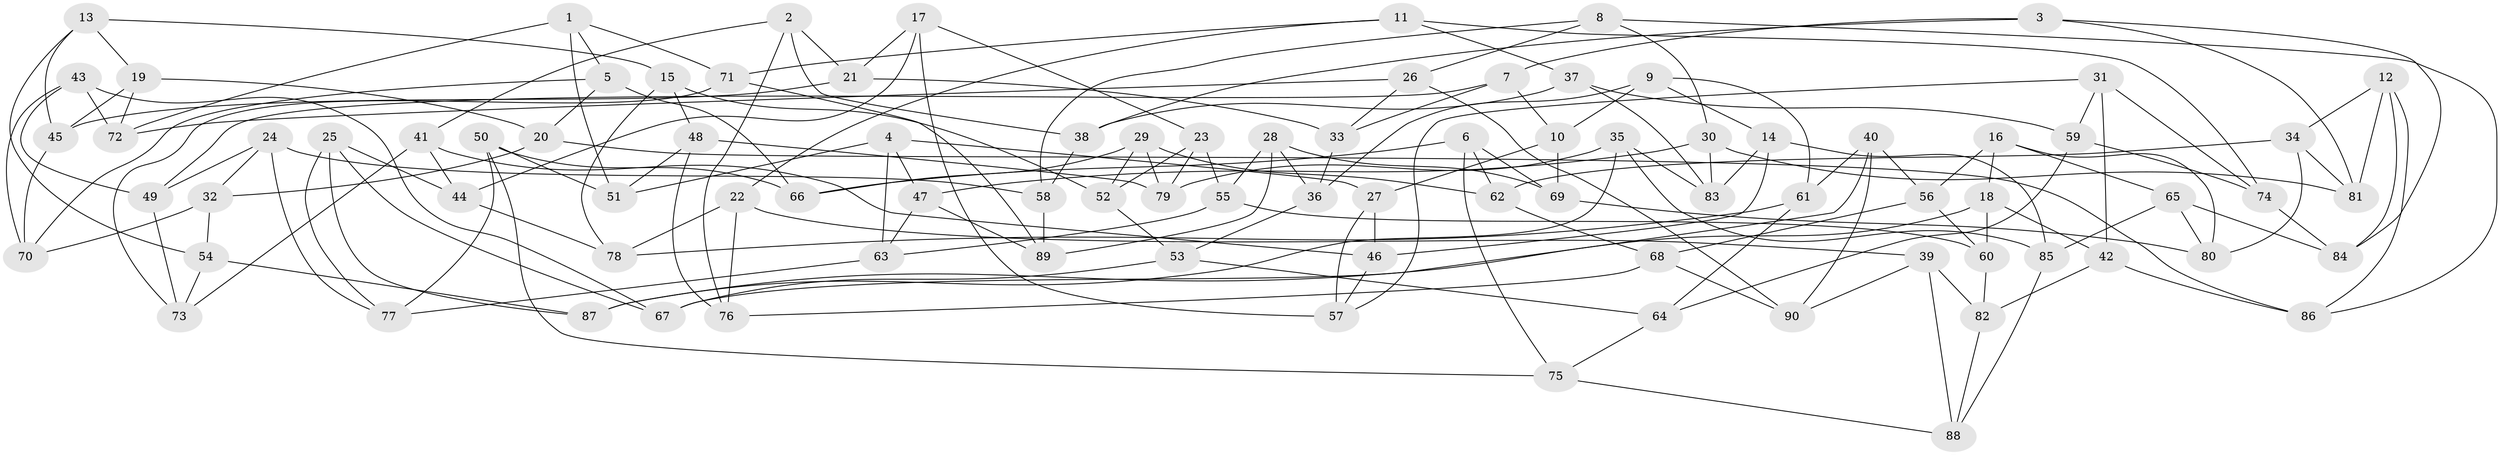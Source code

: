 // coarse degree distribution, {6: 0.4807692307692308, 4: 0.21153846153846154, 5: 0.25, 3: 0.057692307692307696}
// Generated by graph-tools (version 1.1) at 2025/42/03/06/25 10:42:20]
// undirected, 90 vertices, 180 edges
graph export_dot {
graph [start="1"]
  node [color=gray90,style=filled];
  1;
  2;
  3;
  4;
  5;
  6;
  7;
  8;
  9;
  10;
  11;
  12;
  13;
  14;
  15;
  16;
  17;
  18;
  19;
  20;
  21;
  22;
  23;
  24;
  25;
  26;
  27;
  28;
  29;
  30;
  31;
  32;
  33;
  34;
  35;
  36;
  37;
  38;
  39;
  40;
  41;
  42;
  43;
  44;
  45;
  46;
  47;
  48;
  49;
  50;
  51;
  52;
  53;
  54;
  55;
  56;
  57;
  58;
  59;
  60;
  61;
  62;
  63;
  64;
  65;
  66;
  67;
  68;
  69;
  70;
  71;
  72;
  73;
  74;
  75;
  76;
  77;
  78;
  79;
  80;
  81;
  82;
  83;
  84;
  85;
  86;
  87;
  88;
  89;
  90;
  1 -- 72;
  1 -- 71;
  1 -- 5;
  1 -- 51;
  2 -- 21;
  2 -- 76;
  2 -- 41;
  2 -- 38;
  3 -- 81;
  3 -- 84;
  3 -- 38;
  3 -- 7;
  4 -- 51;
  4 -- 27;
  4 -- 63;
  4 -- 47;
  5 -- 20;
  5 -- 66;
  5 -- 70;
  6 -- 62;
  6 -- 75;
  6 -- 69;
  6 -- 66;
  7 -- 10;
  7 -- 33;
  7 -- 49;
  8 -- 30;
  8 -- 26;
  8 -- 86;
  8 -- 58;
  9 -- 36;
  9 -- 10;
  9 -- 61;
  9 -- 14;
  10 -- 27;
  10 -- 69;
  11 -- 74;
  11 -- 22;
  11 -- 71;
  11 -- 37;
  12 -- 34;
  12 -- 81;
  12 -- 86;
  12 -- 84;
  13 -- 45;
  13 -- 54;
  13 -- 15;
  13 -- 19;
  14 -- 83;
  14 -- 46;
  14 -- 85;
  15 -- 52;
  15 -- 48;
  15 -- 78;
  16 -- 65;
  16 -- 56;
  16 -- 18;
  16 -- 80;
  17 -- 23;
  17 -- 57;
  17 -- 44;
  17 -- 21;
  18 -- 87;
  18 -- 42;
  18 -- 60;
  19 -- 20;
  19 -- 72;
  19 -- 45;
  20 -- 32;
  20 -- 86;
  21 -- 45;
  21 -- 33;
  22 -- 78;
  22 -- 76;
  22 -- 39;
  23 -- 52;
  23 -- 55;
  23 -- 79;
  24 -- 32;
  24 -- 58;
  24 -- 77;
  24 -- 49;
  25 -- 44;
  25 -- 87;
  25 -- 67;
  25 -- 77;
  26 -- 33;
  26 -- 72;
  26 -- 90;
  27 -- 46;
  27 -- 57;
  28 -- 55;
  28 -- 36;
  28 -- 89;
  28 -- 69;
  29 -- 66;
  29 -- 62;
  29 -- 52;
  29 -- 79;
  30 -- 83;
  30 -- 47;
  30 -- 81;
  31 -- 57;
  31 -- 74;
  31 -- 59;
  31 -- 42;
  32 -- 70;
  32 -- 54;
  33 -- 36;
  34 -- 80;
  34 -- 62;
  34 -- 81;
  35 -- 79;
  35 -- 87;
  35 -- 85;
  35 -- 83;
  36 -- 53;
  37 -- 83;
  37 -- 38;
  37 -- 59;
  38 -- 58;
  39 -- 82;
  39 -- 90;
  39 -- 88;
  40 -- 56;
  40 -- 61;
  40 -- 67;
  40 -- 90;
  41 -- 46;
  41 -- 73;
  41 -- 44;
  42 -- 82;
  42 -- 86;
  43 -- 49;
  43 -- 70;
  43 -- 72;
  43 -- 67;
  44 -- 78;
  45 -- 70;
  46 -- 57;
  47 -- 63;
  47 -- 89;
  48 -- 79;
  48 -- 51;
  48 -- 76;
  49 -- 73;
  50 -- 75;
  50 -- 66;
  50 -- 51;
  50 -- 77;
  52 -- 53;
  53 -- 67;
  53 -- 64;
  54 -- 73;
  54 -- 87;
  55 -- 60;
  55 -- 63;
  56 -- 60;
  56 -- 68;
  58 -- 89;
  59 -- 74;
  59 -- 64;
  60 -- 82;
  61 -- 64;
  61 -- 78;
  62 -- 68;
  63 -- 77;
  64 -- 75;
  65 -- 80;
  65 -- 85;
  65 -- 84;
  68 -- 76;
  68 -- 90;
  69 -- 80;
  71 -- 73;
  71 -- 89;
  74 -- 84;
  75 -- 88;
  82 -- 88;
  85 -- 88;
}
